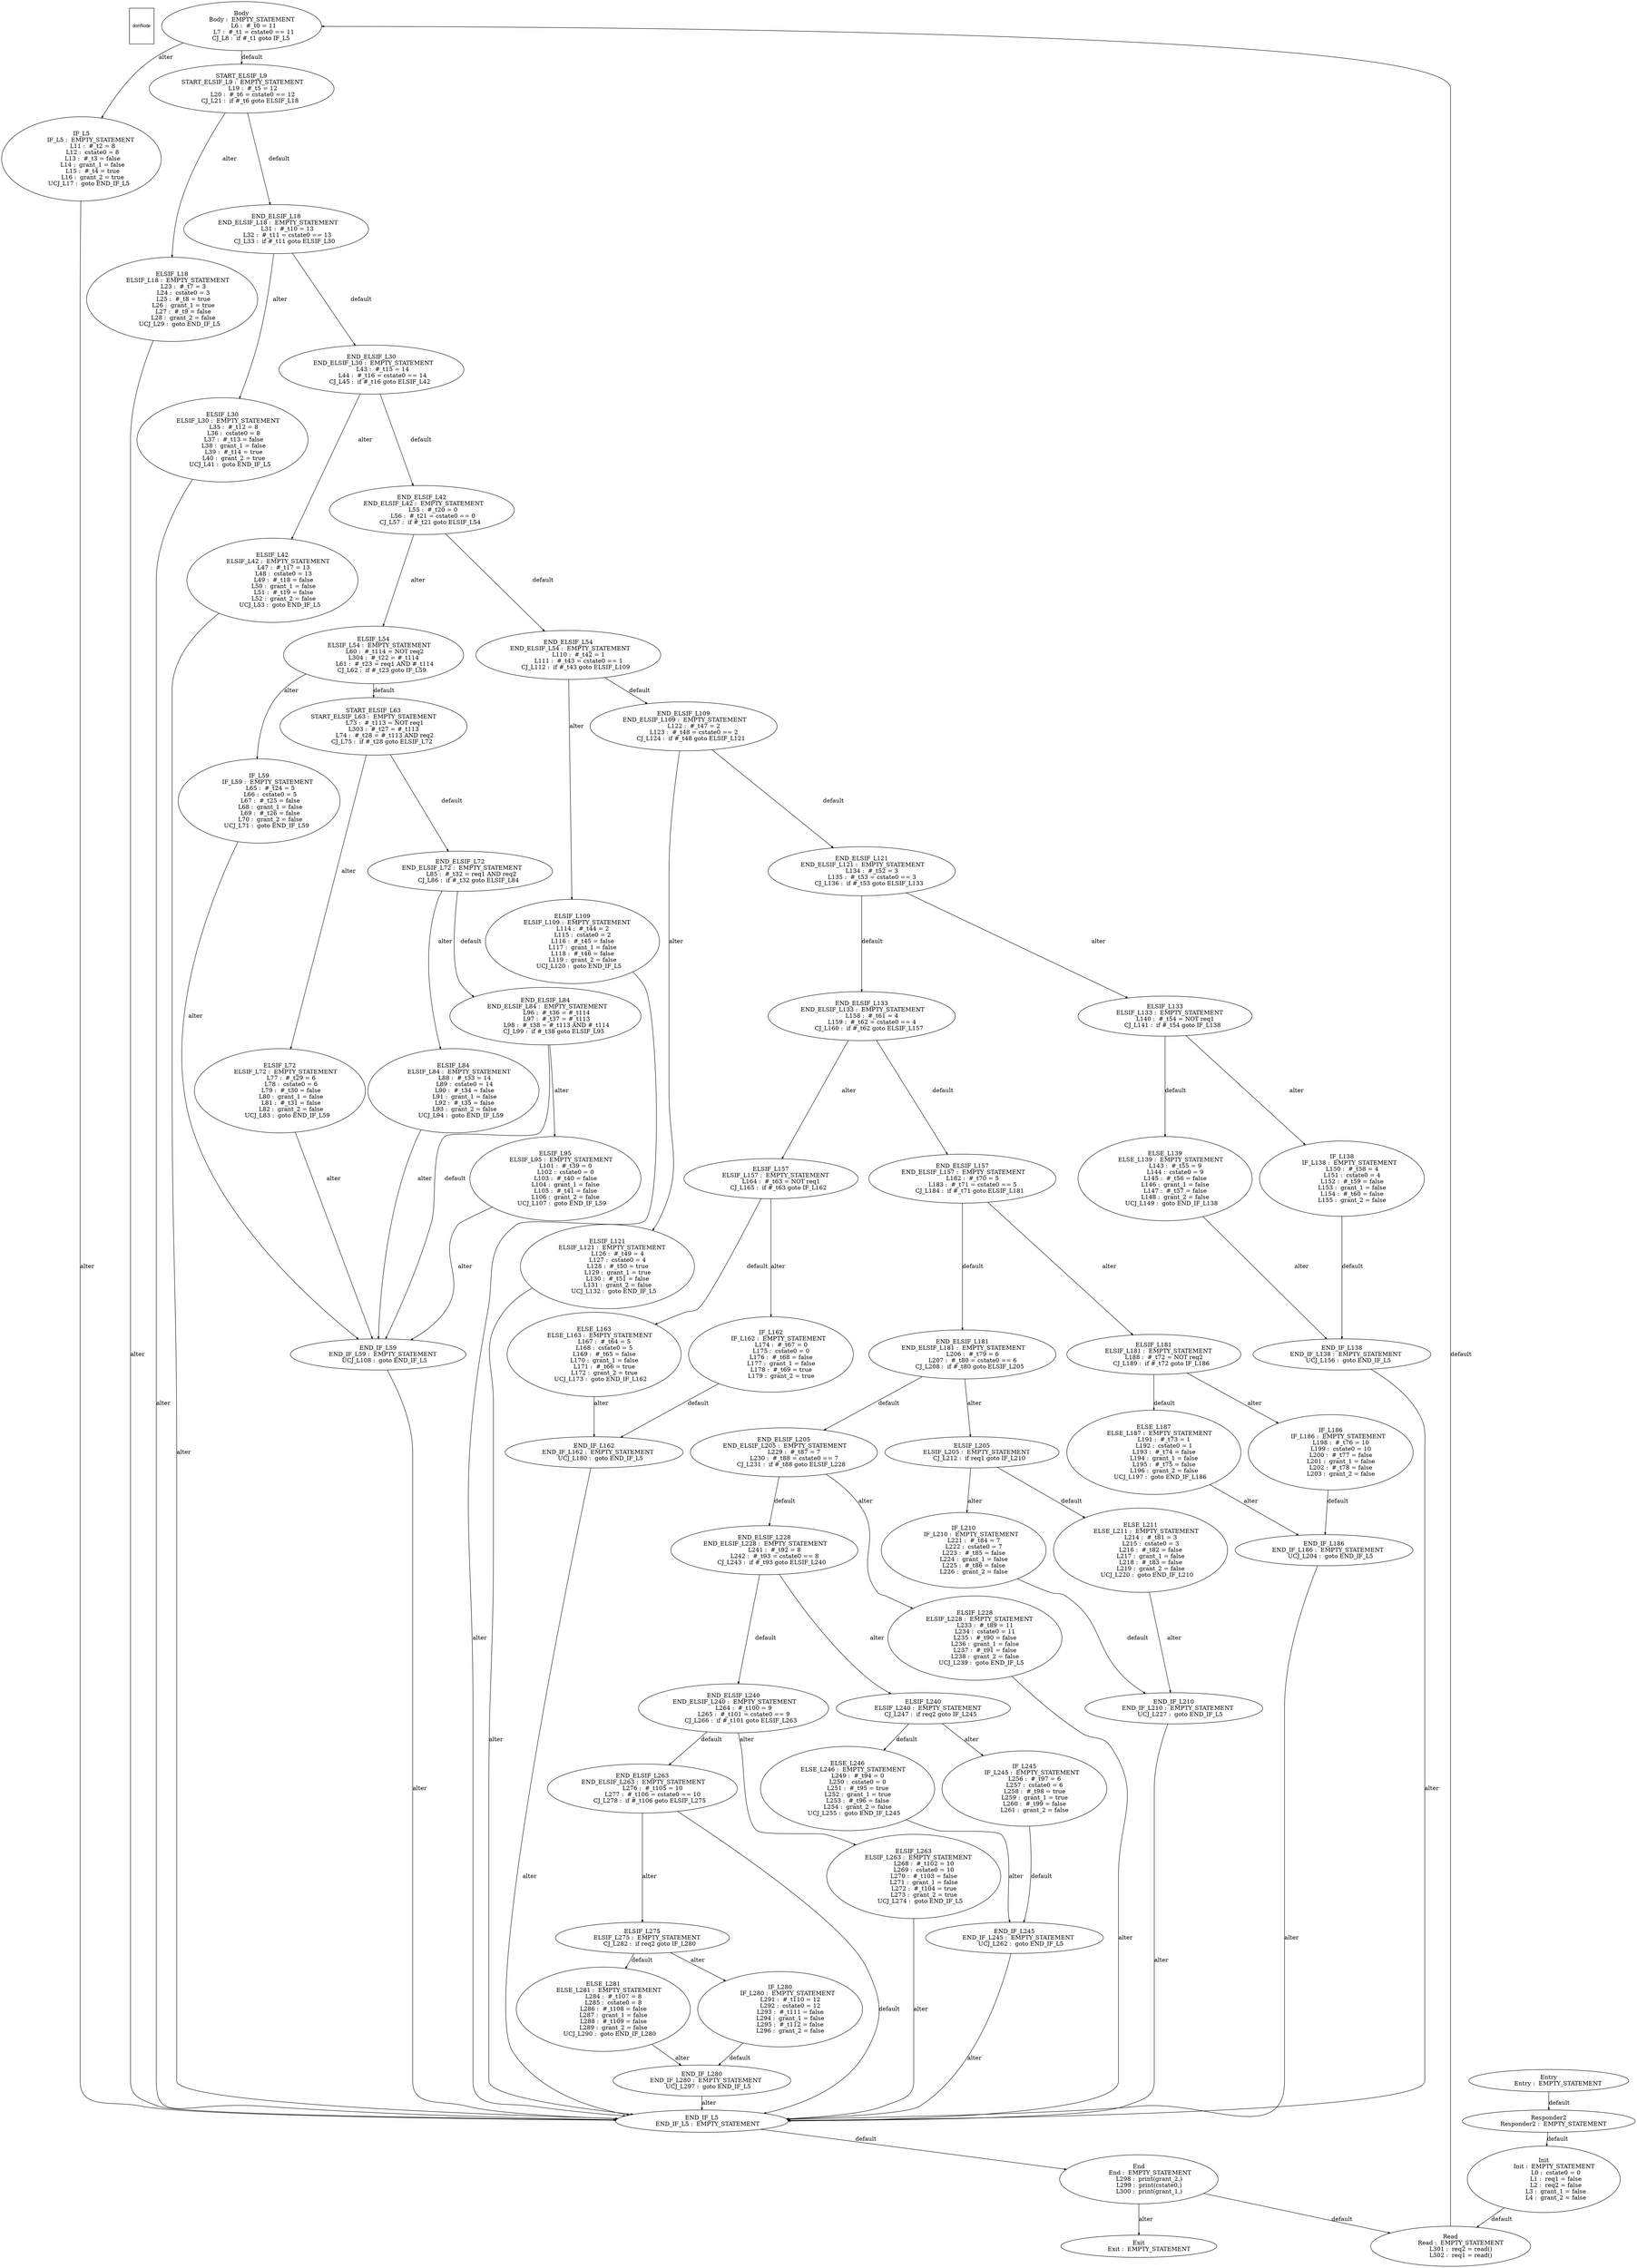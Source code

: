 digraph G {
  ranksep=.25;
  edge [arrowsize=.5]
  domNode [shape=rectangle, fontname="ArialNarrow",
        fontsize=12,  height=1.2];
  "Body
           Body :  EMPTY_STATEMENT
             L6 :  #_t0 = 11
             L7 :  #_t1 = cstate0 == 11
          CJ_L8 :  if #_t1 goto IF_L5
"; "END_ELSIF_L205
 END_ELSIF_L205 :  EMPTY_STATEMENT
           L229 :  #_t87 = 7
           L230 :  #_t88 = cstate0 == 7
        CJ_L231 :  if #_t88 goto ELSIF_L228
"; "ELSIF_L30
      ELSIF_L30 :  EMPTY_STATEMENT
            L35 :  #_t12 = 8
            L36 :  cstate0 = 8
            L37 :  #_t13 = false
            L38 :  grant_1 = false
            L39 :  #_t14 = true
            L40 :  grant_2 = true
        UCJ_L41 :  goto END_IF_L5
"; "ELSIF_L109
     ELSIF_L109 :  EMPTY_STATEMENT
           L114 :  #_t44 = 2
           L115 :  cstate0 = 2
           L116 :  #_t45 = false
           L117 :  grant_1 = false
           L118 :  #_t46 = false
           L119 :  grant_2 = false
       UCJ_L120 :  goto END_IF_L5
"; "Responder2
     Responder2 :  EMPTY_STATEMENT
"; "END_ELSIF_L263
 END_ELSIF_L263 :  EMPTY_STATEMENT
           L276 :  #_t105 = 10
           L277 :  #_t106 = cstate0 == 10
        CJ_L278 :  if #_t106 goto ELSIF_L275
"; "ELSE_L163
      ELSE_L163 :  EMPTY_STATEMENT
           L167 :  #_t64 = 5
           L168 :  cstate0 = 5
           L169 :  #_t65 = false
           L170 :  grant_1 = false
           L171 :  #_t66 = true
           L172 :  grant_2 = true
       UCJ_L173 :  goto END_IF_L162
"; "ELSIF_L54
      ELSIF_L54 :  EMPTY_STATEMENT
            L60 :  #_t114 = NOT req2
           L304 :  #_t22 = #_t114
            L61 :  #_t23 = req1 AND #_t114
         CJ_L62 :  if #_t23 goto IF_L59
"; "ELSE_L187
      ELSE_L187 :  EMPTY_STATEMENT
           L191 :  #_t73 = 1
           L192 :  cstate0 = 1
           L193 :  #_t74 = false
           L194 :  grant_1 = false
           L195 :  #_t75 = false
           L196 :  grant_2 = false
       UCJ_L197 :  goto END_IF_L186
"; "ELSIF_L205
     ELSIF_L205 :  EMPTY_STATEMENT
        CJ_L212 :  if req1 goto IF_L210
"; "END_IF_L210
    END_IF_L210 :  EMPTY_STATEMENT
       UCJ_L227 :  goto END_IF_L5
"; "END_ELSIF_L54
  END_ELSIF_L54 :  EMPTY_STATEMENT
           L110 :  #_t42 = 1
           L111 :  #_t43 = cstate0 == 1
        CJ_L112 :  if #_t43 goto ELSIF_L109
"; "ELSIF_L42
      ELSIF_L42 :  EMPTY_STATEMENT
            L47 :  #_t17 = 13
            L48 :  cstate0 = 13
            L49 :  #_t18 = false
            L50 :  grant_1 = false
            L51 :  #_t19 = false
            L52 :  grant_2 = false
        UCJ_L53 :  goto END_IF_L5
"; "ELSE_L281
      ELSE_L281 :  EMPTY_STATEMENT
           L284 :  #_t107 = 8
           L285 :  cstate0 = 8
           L286 :  #_t108 = false
           L287 :  grant_1 = false
           L288 :  #_t109 = false
           L289 :  grant_2 = false
       UCJ_L290 :  goto END_IF_L280
"; "END_ELSIF_L228
 END_ELSIF_L228 :  EMPTY_STATEMENT
           L241 :  #_t92 = 8
           L242 :  #_t93 = cstate0 == 8
        CJ_L243 :  if #_t93 goto ELSIF_L240
"; "END_IF_L280
    END_IF_L280 :  EMPTY_STATEMENT
       UCJ_L297 :  goto END_IF_L5
"; "ELSIF_L18
      ELSIF_L18 :  EMPTY_STATEMENT
            L23 :  #_t7 = 3
            L24 :  cstate0 = 3
            L25 :  #_t8 = true
            L26 :  grant_1 = true
            L27 :  #_t9 = false
            L28 :  grant_2 = false
        UCJ_L29 :  goto END_IF_L5
"; "ELSIF_L72
      ELSIF_L72 :  EMPTY_STATEMENT
            L77 :  #_t29 = 6
            L78 :  cstate0 = 6
            L79 :  #_t30 = false
            L80 :  grant_1 = false
            L81 :  #_t31 = false
            L82 :  grant_2 = false
        UCJ_L83 :  goto END_IF_L59
"; "END_ELSIF_L240
 END_ELSIF_L240 :  EMPTY_STATEMENT
           L264 :  #_t100 = 9
           L265 :  #_t101 = cstate0 == 9
        CJ_L266 :  if #_t101 goto ELSIF_L263
"; "END_IF_L59
     END_IF_L59 :  EMPTY_STATEMENT
       UCJ_L108 :  goto END_IF_L5
"; "IF_L5
          IF_L5 :  EMPTY_STATEMENT
            L11 :  #_t2 = 8
            L12 :  cstate0 = 8
            L13 :  #_t3 = false
            L14 :  grant_1 = false
            L15 :  #_t4 = true
            L16 :  grant_2 = true
        UCJ_L17 :  goto END_IF_L5
"; "END_IF_L186
    END_IF_L186 :  EMPTY_STATEMENT
       UCJ_L204 :  goto END_IF_L5
"; "END_ELSIF_L133
 END_ELSIF_L133 :  EMPTY_STATEMENT
           L158 :  #_t61 = 4
           L159 :  #_t62 = cstate0 == 4
        CJ_L160 :  if #_t62 goto ELSIF_L157
"; "IF_L59
         IF_L59 :  EMPTY_STATEMENT
            L65 :  #_t24 = 5
            L66 :  cstate0 = 5
            L67 :  #_t25 = false
            L68 :  grant_1 = false
            L69 :  #_t26 = false
            L70 :  grant_2 = false
        UCJ_L71 :  goto END_IF_L59
"; "ELSIF_L133
     ELSIF_L133 :  EMPTY_STATEMENT
           L140 :  #_t54 = NOT req1
        CJ_L141 :  if #_t54 goto IF_L138
"; "ELSIF_L121
     ELSIF_L121 :  EMPTY_STATEMENT
           L126 :  #_t49 = 4
           L127 :  cstate0 = 4
           L128 :  #_t50 = true
           L129 :  grant_1 = true
           L130 :  #_t51 = false
           L131 :  grant_2 = false
       UCJ_L132 :  goto END_IF_L5
"; "END_ELSIF_L109
 END_ELSIF_L109 :  EMPTY_STATEMENT
           L122 :  #_t47 = 2
           L123 :  #_t48 = cstate0 == 2
        CJ_L124 :  if #_t48 goto ELSIF_L121
"; "ELSIF_L95
      ELSIF_L95 :  EMPTY_STATEMENT
           L101 :  #_t39 = 0
           L102 :  cstate0 = 0
           L103 :  #_t40 = false
           L104 :  grant_1 = false
           L105 :  #_t41 = false
           L106 :  grant_2 = false
       UCJ_L107 :  goto END_IF_L59
"; "Entry
          Entry :  EMPTY_STATEMENT
"; "ELSE_L246
      ELSE_L246 :  EMPTY_STATEMENT
           L249 :  #_t94 = 0
           L250 :  cstate0 = 0
           L251 :  #_t95 = true
           L252 :  grant_1 = true
           L253 :  #_t96 = false
           L254 :  grant_2 = false
       UCJ_L255 :  goto END_IF_L245
"; "END_ELSIF_L42
  END_ELSIF_L42 :  EMPTY_STATEMENT
            L55 :  #_t20 = 0
            L56 :  #_t21 = cstate0 == 0
         CJ_L57 :  if #_t21 goto ELSIF_L54
"; "IF_L280
        IF_L280 :  EMPTY_STATEMENT
           L291 :  #_t110 = 12
           L292 :  cstate0 = 12
           L293 :  #_t111 = false
           L294 :  grant_1 = false
           L295 :  #_t112 = false
           L296 :  grant_2 = false
"; "ELSIF_L228
     ELSIF_L228 :  EMPTY_STATEMENT
           L233 :  #_t89 = 11
           L234 :  cstate0 = 11
           L235 :  #_t90 = false
           L236 :  grant_1 = false
           L237 :  #_t91 = false
           L238 :  grant_2 = false
       UCJ_L239 :  goto END_IF_L5
"; "ELSIF_L275
     ELSIF_L275 :  EMPTY_STATEMENT
        CJ_L282 :  if req2 goto IF_L280
"; "START_ELSIF_L63
START_ELSIF_L63 :  EMPTY_STATEMENT
            L73 :  #_t113 = NOT req1
           L303 :  #_t27 = #_t113
            L74 :  #_t28 = #_t113 AND req2
         CJ_L75 :  if #_t28 goto ELSIF_L72
"; "END_IF_L5
      END_IF_L5 :  EMPTY_STATEMENT
"; "END_ELSIF_L18
  END_ELSIF_L18 :  EMPTY_STATEMENT
            L31 :  #_t10 = 13
            L32 :  #_t11 = cstate0 == 13
         CJ_L33 :  if #_t11 goto ELSIF_L30
"; "Exit
           Exit :  EMPTY_STATEMENT
"; "Init
           Init :  EMPTY_STATEMENT
             L0 :  cstate0 = 0
             L1 :  req1 = false
             L2 :  req2 = false
             L3 :  grant_1 = false
             L4 :  grant_2 = false
"; "END_ELSIF_L121
 END_ELSIF_L121 :  EMPTY_STATEMENT
           L134 :  #_t52 = 3
           L135 :  #_t53 = cstate0 == 3
        CJ_L136 :  if #_t53 goto ELSIF_L133
"; "END_ELSIF_L181
 END_ELSIF_L181 :  EMPTY_STATEMENT
           L206 :  #_t79 = 6
           L207 :  #_t80 = cstate0 == 6
        CJ_L208 :  if #_t80 goto ELSIF_L205
"; "IF_L210
        IF_L210 :  EMPTY_STATEMENT
           L221 :  #_t84 = 7
           L222 :  cstate0 = 7
           L223 :  #_t85 = false
           L224 :  grant_1 = false
           L225 :  #_t86 = false
           L226 :  grant_2 = false
"; "ELSIF_L181
     ELSIF_L181 :  EMPTY_STATEMENT
           L188 :  #_t72 = NOT req2
        CJ_L189 :  if #_t72 goto IF_L186
"; "IF_L245
        IF_L245 :  EMPTY_STATEMENT
           L256 :  #_t97 = 6
           L257 :  cstate0 = 6
           L258 :  #_t98 = true
           L259 :  grant_1 = true
           L260 :  #_t99 = false
           L261 :  grant_2 = false
"; "START_ELSIF_L9
 START_ELSIF_L9 :  EMPTY_STATEMENT
            L19 :  #_t5 = 12
            L20 :  #_t6 = cstate0 == 12
         CJ_L21 :  if #_t6 goto ELSIF_L18
"; "ELSIF_L157
     ELSIF_L157 :  EMPTY_STATEMENT
           L164 :  #_t63 = NOT req1
        CJ_L165 :  if #_t63 goto IF_L162
"; "ELSIF_L84
      ELSIF_L84 :  EMPTY_STATEMENT
            L88 :  #_t33 = 14
            L89 :  cstate0 = 14
            L90 :  #_t34 = false
            L91 :  grant_1 = false
            L92 :  #_t35 = false
            L93 :  grant_2 = false
        UCJ_L94 :  goto END_IF_L59
"; "ELSE_L139
      ELSE_L139 :  EMPTY_STATEMENT
           L143 :  #_t55 = 9
           L144 :  cstate0 = 9
           L145 :  #_t56 = false
           L146 :  grant_1 = false
           L147 :  #_t57 = false
           L148 :  grant_2 = false
       UCJ_L149 :  goto END_IF_L138
"; "Read
           Read :  EMPTY_STATEMENT
           L301 :  req2 = read()
           L302 :  req1 = read()
"; "END_IF_L162
    END_IF_L162 :  EMPTY_STATEMENT
       UCJ_L180 :  goto END_IF_L5
"; "END_ELSIF_L157
 END_ELSIF_L157 :  EMPTY_STATEMENT
           L182 :  #_t70 = 5
           L183 :  #_t71 = cstate0 == 5
        CJ_L184 :  if #_t71 goto ELSIF_L181
"; "END_IF_L138
    END_IF_L138 :  EMPTY_STATEMENT
       UCJ_L156 :  goto END_IF_L5
"; "ELSE_L211
      ELSE_L211 :  EMPTY_STATEMENT
           L214 :  #_t81 = 3
           L215 :  cstate0 = 3
           L216 :  #_t82 = false
           L217 :  grant_1 = false
           L218 :  #_t83 = false
           L219 :  grant_2 = false
       UCJ_L220 :  goto END_IF_L210
"; "END_ELSIF_L72
  END_ELSIF_L72 :  EMPTY_STATEMENT
            L85 :  #_t32 = req1 AND req2
         CJ_L86 :  if #_t32 goto ELSIF_L84
"; "END_ELSIF_L84
  END_ELSIF_L84 :  EMPTY_STATEMENT
            L96 :  #_t36 = #_t114
            L97 :  #_t37 = #_t113
            L98 :  #_t38 = #_t113 AND #_t114
         CJ_L99 :  if #_t38 goto ELSIF_L95
"; "END_IF_L245
    END_IF_L245 :  EMPTY_STATEMENT
       UCJ_L262 :  goto END_IF_L5
"; "END_ELSIF_L30
  END_ELSIF_L30 :  EMPTY_STATEMENT
            L43 :  #_t15 = 14
            L44 :  #_t16 = cstate0 == 14
         CJ_L45 :  if #_t16 goto ELSIF_L42
"; "ELSIF_L240
     ELSIF_L240 :  EMPTY_STATEMENT
        CJ_L247 :  if req2 goto IF_L245
"; "IF_L138
        IF_L138 :  EMPTY_STATEMENT
           L150 :  #_t58 = 4
           L151 :  cstate0 = 4
           L152 :  #_t59 = false
           L153 :  grant_1 = false
           L154 :  #_t60 = false
           L155 :  grant_2 = false
"; "IF_L186
        IF_L186 :  EMPTY_STATEMENT
           L198 :  #_t76 = 10
           L199 :  cstate0 = 10
           L200 :  #_t77 = false
           L201 :  grant_1 = false
           L202 :  #_t78 = false
           L203 :  grant_2 = false
"; "ELSIF_L263
     ELSIF_L263 :  EMPTY_STATEMENT
           L268 :  #_t102 = 10
           L269 :  cstate0 = 10
           L270 :  #_t103 = false
           L271 :  grant_1 = false
           L272 :  #_t104 = true
           L273 :  grant_2 = true
       UCJ_L274 :  goto END_IF_L5
"; "IF_L162
        IF_L162 :  EMPTY_STATEMENT
           L174 :  #_t67 = 0
           L175 :  cstate0 = 0
           L176 :  #_t68 = false
           L177 :  grant_1 = false
           L178 :  #_t69 = true
           L179 :  grant_2 = true
"; "End
            End :  EMPTY_STATEMENT
           L298 :  print(grant_2,)
           L299 :  print(cstate0,)
           L300 :  print(grant_1,)
"; 
  "Responder2
     Responder2 :  EMPTY_STATEMENT
" -> "Init
           Init :  EMPTY_STATEMENT
             L0 :  cstate0 = 0
             L1 :  req1 = false
             L2 :  req2 = false
             L3 :  grant_1 = false
             L4 :  grant_2 = false
"  [label="default"];
  "Init
           Init :  EMPTY_STATEMENT
             L0 :  cstate0 = 0
             L1 :  req1 = false
             L2 :  req2 = false
             L3 :  grant_1 = false
             L4 :  grant_2 = false
" -> "Read
           Read :  EMPTY_STATEMENT
           L301 :  req2 = read()
           L302 :  req1 = read()
"  [label="default"];
  "Body
           Body :  EMPTY_STATEMENT
             L6 :  #_t0 = 11
             L7 :  #_t1 = cstate0 == 11
          CJ_L8 :  if #_t1 goto IF_L5
" -> "START_ELSIF_L9
 START_ELSIF_L9 :  EMPTY_STATEMENT
            L19 :  #_t5 = 12
            L20 :  #_t6 = cstate0 == 12
         CJ_L21 :  if #_t6 goto ELSIF_L18
"  [label="default"];
  "Body
           Body :  EMPTY_STATEMENT
             L6 :  #_t0 = 11
             L7 :  #_t1 = cstate0 == 11
          CJ_L8 :  if #_t1 goto IF_L5
" -> "IF_L5
          IF_L5 :  EMPTY_STATEMENT
            L11 :  #_t2 = 8
            L12 :  cstate0 = 8
            L13 :  #_t3 = false
            L14 :  grant_1 = false
            L15 :  #_t4 = true
            L16 :  grant_2 = true
        UCJ_L17 :  goto END_IF_L5
"  [label="alter"];
  "IF_L5
          IF_L5 :  EMPTY_STATEMENT
            L11 :  #_t2 = 8
            L12 :  cstate0 = 8
            L13 :  #_t3 = false
            L14 :  grant_1 = false
            L15 :  #_t4 = true
            L16 :  grant_2 = true
        UCJ_L17 :  goto END_IF_L5
" -> "END_IF_L5
      END_IF_L5 :  EMPTY_STATEMENT
"  [label="alter"];
  "START_ELSIF_L9
 START_ELSIF_L9 :  EMPTY_STATEMENT
            L19 :  #_t5 = 12
            L20 :  #_t6 = cstate0 == 12
         CJ_L21 :  if #_t6 goto ELSIF_L18
" -> "END_ELSIF_L18
  END_ELSIF_L18 :  EMPTY_STATEMENT
            L31 :  #_t10 = 13
            L32 :  #_t11 = cstate0 == 13
         CJ_L33 :  if #_t11 goto ELSIF_L30
"  [label="default"];
  "START_ELSIF_L9
 START_ELSIF_L9 :  EMPTY_STATEMENT
            L19 :  #_t5 = 12
            L20 :  #_t6 = cstate0 == 12
         CJ_L21 :  if #_t6 goto ELSIF_L18
" -> "ELSIF_L18
      ELSIF_L18 :  EMPTY_STATEMENT
            L23 :  #_t7 = 3
            L24 :  cstate0 = 3
            L25 :  #_t8 = true
            L26 :  grant_1 = true
            L27 :  #_t9 = false
            L28 :  grant_2 = false
        UCJ_L29 :  goto END_IF_L5
"  [label="alter"];
  "ELSIF_L18
      ELSIF_L18 :  EMPTY_STATEMENT
            L23 :  #_t7 = 3
            L24 :  cstate0 = 3
            L25 :  #_t8 = true
            L26 :  grant_1 = true
            L27 :  #_t9 = false
            L28 :  grant_2 = false
        UCJ_L29 :  goto END_IF_L5
" -> "END_IF_L5
      END_IF_L5 :  EMPTY_STATEMENT
"  [label="alter"];
  "END_ELSIF_L18
  END_ELSIF_L18 :  EMPTY_STATEMENT
            L31 :  #_t10 = 13
            L32 :  #_t11 = cstate0 == 13
         CJ_L33 :  if #_t11 goto ELSIF_L30
" -> "END_ELSIF_L30
  END_ELSIF_L30 :  EMPTY_STATEMENT
            L43 :  #_t15 = 14
            L44 :  #_t16 = cstate0 == 14
         CJ_L45 :  if #_t16 goto ELSIF_L42
"  [label="default"];
  "END_ELSIF_L18
  END_ELSIF_L18 :  EMPTY_STATEMENT
            L31 :  #_t10 = 13
            L32 :  #_t11 = cstate0 == 13
         CJ_L33 :  if #_t11 goto ELSIF_L30
" -> "ELSIF_L30
      ELSIF_L30 :  EMPTY_STATEMENT
            L35 :  #_t12 = 8
            L36 :  cstate0 = 8
            L37 :  #_t13 = false
            L38 :  grant_1 = false
            L39 :  #_t14 = true
            L40 :  grant_2 = true
        UCJ_L41 :  goto END_IF_L5
"  [label="alter"];
  "ELSIF_L30
      ELSIF_L30 :  EMPTY_STATEMENT
            L35 :  #_t12 = 8
            L36 :  cstate0 = 8
            L37 :  #_t13 = false
            L38 :  grant_1 = false
            L39 :  #_t14 = true
            L40 :  grant_2 = true
        UCJ_L41 :  goto END_IF_L5
" -> "END_IF_L5
      END_IF_L5 :  EMPTY_STATEMENT
"  [label="alter"];
  "END_ELSIF_L30
  END_ELSIF_L30 :  EMPTY_STATEMENT
            L43 :  #_t15 = 14
            L44 :  #_t16 = cstate0 == 14
         CJ_L45 :  if #_t16 goto ELSIF_L42
" -> "END_ELSIF_L42
  END_ELSIF_L42 :  EMPTY_STATEMENT
            L55 :  #_t20 = 0
            L56 :  #_t21 = cstate0 == 0
         CJ_L57 :  if #_t21 goto ELSIF_L54
"  [label="default"];
  "END_ELSIF_L30
  END_ELSIF_L30 :  EMPTY_STATEMENT
            L43 :  #_t15 = 14
            L44 :  #_t16 = cstate0 == 14
         CJ_L45 :  if #_t16 goto ELSIF_L42
" -> "ELSIF_L42
      ELSIF_L42 :  EMPTY_STATEMENT
            L47 :  #_t17 = 13
            L48 :  cstate0 = 13
            L49 :  #_t18 = false
            L50 :  grant_1 = false
            L51 :  #_t19 = false
            L52 :  grant_2 = false
        UCJ_L53 :  goto END_IF_L5
"  [label="alter"];
  "ELSIF_L42
      ELSIF_L42 :  EMPTY_STATEMENT
            L47 :  #_t17 = 13
            L48 :  cstate0 = 13
            L49 :  #_t18 = false
            L50 :  grant_1 = false
            L51 :  #_t19 = false
            L52 :  grant_2 = false
        UCJ_L53 :  goto END_IF_L5
" -> "END_IF_L5
      END_IF_L5 :  EMPTY_STATEMENT
"  [label="alter"];
  "END_ELSIF_L42
  END_ELSIF_L42 :  EMPTY_STATEMENT
            L55 :  #_t20 = 0
            L56 :  #_t21 = cstate0 == 0
         CJ_L57 :  if #_t21 goto ELSIF_L54
" -> "END_ELSIF_L54
  END_ELSIF_L54 :  EMPTY_STATEMENT
           L110 :  #_t42 = 1
           L111 :  #_t43 = cstate0 == 1
        CJ_L112 :  if #_t43 goto ELSIF_L109
"  [label="default"];
  "END_ELSIF_L42
  END_ELSIF_L42 :  EMPTY_STATEMENT
            L55 :  #_t20 = 0
            L56 :  #_t21 = cstate0 == 0
         CJ_L57 :  if #_t21 goto ELSIF_L54
" -> "ELSIF_L54
      ELSIF_L54 :  EMPTY_STATEMENT
            L60 :  #_t114 = NOT req2
           L304 :  #_t22 = #_t114
            L61 :  #_t23 = req1 AND #_t114
         CJ_L62 :  if #_t23 goto IF_L59
"  [label="alter"];
  "ELSIF_L54
      ELSIF_L54 :  EMPTY_STATEMENT
            L60 :  #_t114 = NOT req2
           L304 :  #_t22 = #_t114
            L61 :  #_t23 = req1 AND #_t114
         CJ_L62 :  if #_t23 goto IF_L59
" -> "START_ELSIF_L63
START_ELSIF_L63 :  EMPTY_STATEMENT
            L73 :  #_t113 = NOT req1
           L303 :  #_t27 = #_t113
            L74 :  #_t28 = #_t113 AND req2
         CJ_L75 :  if #_t28 goto ELSIF_L72
"  [label="default"];
  "ELSIF_L54
      ELSIF_L54 :  EMPTY_STATEMENT
            L60 :  #_t114 = NOT req2
           L304 :  #_t22 = #_t114
            L61 :  #_t23 = req1 AND #_t114
         CJ_L62 :  if #_t23 goto IF_L59
" -> "IF_L59
         IF_L59 :  EMPTY_STATEMENT
            L65 :  #_t24 = 5
            L66 :  cstate0 = 5
            L67 :  #_t25 = false
            L68 :  grant_1 = false
            L69 :  #_t26 = false
            L70 :  grant_2 = false
        UCJ_L71 :  goto END_IF_L59
"  [label="alter"];
  "IF_L59
         IF_L59 :  EMPTY_STATEMENT
            L65 :  #_t24 = 5
            L66 :  cstate0 = 5
            L67 :  #_t25 = false
            L68 :  grant_1 = false
            L69 :  #_t26 = false
            L70 :  grant_2 = false
        UCJ_L71 :  goto END_IF_L59
" -> "END_IF_L59
     END_IF_L59 :  EMPTY_STATEMENT
       UCJ_L108 :  goto END_IF_L5
"  [label="alter"];
  "START_ELSIF_L63
START_ELSIF_L63 :  EMPTY_STATEMENT
            L73 :  #_t113 = NOT req1
           L303 :  #_t27 = #_t113
            L74 :  #_t28 = #_t113 AND req2
         CJ_L75 :  if #_t28 goto ELSIF_L72
" -> "END_ELSIF_L72
  END_ELSIF_L72 :  EMPTY_STATEMENT
            L85 :  #_t32 = req1 AND req2
         CJ_L86 :  if #_t32 goto ELSIF_L84
"  [label="default"];
  "START_ELSIF_L63
START_ELSIF_L63 :  EMPTY_STATEMENT
            L73 :  #_t113 = NOT req1
           L303 :  #_t27 = #_t113
            L74 :  #_t28 = #_t113 AND req2
         CJ_L75 :  if #_t28 goto ELSIF_L72
" -> "ELSIF_L72
      ELSIF_L72 :  EMPTY_STATEMENT
            L77 :  #_t29 = 6
            L78 :  cstate0 = 6
            L79 :  #_t30 = false
            L80 :  grant_1 = false
            L81 :  #_t31 = false
            L82 :  grant_2 = false
        UCJ_L83 :  goto END_IF_L59
"  [label="alter"];
  "ELSIF_L72
      ELSIF_L72 :  EMPTY_STATEMENT
            L77 :  #_t29 = 6
            L78 :  cstate0 = 6
            L79 :  #_t30 = false
            L80 :  grant_1 = false
            L81 :  #_t31 = false
            L82 :  grant_2 = false
        UCJ_L83 :  goto END_IF_L59
" -> "END_IF_L59
     END_IF_L59 :  EMPTY_STATEMENT
       UCJ_L108 :  goto END_IF_L5
"  [label="alter"];
  "END_ELSIF_L72
  END_ELSIF_L72 :  EMPTY_STATEMENT
            L85 :  #_t32 = req1 AND req2
         CJ_L86 :  if #_t32 goto ELSIF_L84
" -> "END_ELSIF_L84
  END_ELSIF_L84 :  EMPTY_STATEMENT
            L96 :  #_t36 = #_t114
            L97 :  #_t37 = #_t113
            L98 :  #_t38 = #_t113 AND #_t114
         CJ_L99 :  if #_t38 goto ELSIF_L95
"  [label="default"];
  "END_ELSIF_L72
  END_ELSIF_L72 :  EMPTY_STATEMENT
            L85 :  #_t32 = req1 AND req2
         CJ_L86 :  if #_t32 goto ELSIF_L84
" -> "ELSIF_L84
      ELSIF_L84 :  EMPTY_STATEMENT
            L88 :  #_t33 = 14
            L89 :  cstate0 = 14
            L90 :  #_t34 = false
            L91 :  grant_1 = false
            L92 :  #_t35 = false
            L93 :  grant_2 = false
        UCJ_L94 :  goto END_IF_L59
"  [label="alter"];
  "ELSIF_L84
      ELSIF_L84 :  EMPTY_STATEMENT
            L88 :  #_t33 = 14
            L89 :  cstate0 = 14
            L90 :  #_t34 = false
            L91 :  grant_1 = false
            L92 :  #_t35 = false
            L93 :  grant_2 = false
        UCJ_L94 :  goto END_IF_L59
" -> "END_IF_L59
     END_IF_L59 :  EMPTY_STATEMENT
       UCJ_L108 :  goto END_IF_L5
"  [label="alter"];
  "END_ELSIF_L84
  END_ELSIF_L84 :  EMPTY_STATEMENT
            L96 :  #_t36 = #_t114
            L97 :  #_t37 = #_t113
            L98 :  #_t38 = #_t113 AND #_t114
         CJ_L99 :  if #_t38 goto ELSIF_L95
" -> "END_IF_L59
     END_IF_L59 :  EMPTY_STATEMENT
       UCJ_L108 :  goto END_IF_L5
"  [label="default"];
  "END_ELSIF_L84
  END_ELSIF_L84 :  EMPTY_STATEMENT
            L96 :  #_t36 = #_t114
            L97 :  #_t37 = #_t113
            L98 :  #_t38 = #_t113 AND #_t114
         CJ_L99 :  if #_t38 goto ELSIF_L95
" -> "ELSIF_L95
      ELSIF_L95 :  EMPTY_STATEMENT
           L101 :  #_t39 = 0
           L102 :  cstate0 = 0
           L103 :  #_t40 = false
           L104 :  grant_1 = false
           L105 :  #_t41 = false
           L106 :  grant_2 = false
       UCJ_L107 :  goto END_IF_L59
"  [label="alter"];
  "ELSIF_L95
      ELSIF_L95 :  EMPTY_STATEMENT
           L101 :  #_t39 = 0
           L102 :  cstate0 = 0
           L103 :  #_t40 = false
           L104 :  grant_1 = false
           L105 :  #_t41 = false
           L106 :  grant_2 = false
       UCJ_L107 :  goto END_IF_L59
" -> "END_IF_L59
     END_IF_L59 :  EMPTY_STATEMENT
       UCJ_L108 :  goto END_IF_L5
"  [label="alter"];
  "END_IF_L59
     END_IF_L59 :  EMPTY_STATEMENT
       UCJ_L108 :  goto END_IF_L5
" -> "END_IF_L5
      END_IF_L5 :  EMPTY_STATEMENT
"  [label="alter"];
  "END_ELSIF_L54
  END_ELSIF_L54 :  EMPTY_STATEMENT
           L110 :  #_t42 = 1
           L111 :  #_t43 = cstate0 == 1
        CJ_L112 :  if #_t43 goto ELSIF_L109
" -> "END_ELSIF_L109
 END_ELSIF_L109 :  EMPTY_STATEMENT
           L122 :  #_t47 = 2
           L123 :  #_t48 = cstate0 == 2
        CJ_L124 :  if #_t48 goto ELSIF_L121
"  [label="default"];
  "END_ELSIF_L54
  END_ELSIF_L54 :  EMPTY_STATEMENT
           L110 :  #_t42 = 1
           L111 :  #_t43 = cstate0 == 1
        CJ_L112 :  if #_t43 goto ELSIF_L109
" -> "ELSIF_L109
     ELSIF_L109 :  EMPTY_STATEMENT
           L114 :  #_t44 = 2
           L115 :  cstate0 = 2
           L116 :  #_t45 = false
           L117 :  grant_1 = false
           L118 :  #_t46 = false
           L119 :  grant_2 = false
       UCJ_L120 :  goto END_IF_L5
"  [label="alter"];
  "ELSIF_L109
     ELSIF_L109 :  EMPTY_STATEMENT
           L114 :  #_t44 = 2
           L115 :  cstate0 = 2
           L116 :  #_t45 = false
           L117 :  grant_1 = false
           L118 :  #_t46 = false
           L119 :  grant_2 = false
       UCJ_L120 :  goto END_IF_L5
" -> "END_IF_L5
      END_IF_L5 :  EMPTY_STATEMENT
"  [label="alter"];
  "END_ELSIF_L109
 END_ELSIF_L109 :  EMPTY_STATEMENT
           L122 :  #_t47 = 2
           L123 :  #_t48 = cstate0 == 2
        CJ_L124 :  if #_t48 goto ELSIF_L121
" -> "END_ELSIF_L121
 END_ELSIF_L121 :  EMPTY_STATEMENT
           L134 :  #_t52 = 3
           L135 :  #_t53 = cstate0 == 3
        CJ_L136 :  if #_t53 goto ELSIF_L133
"  [label="default"];
  "END_ELSIF_L109
 END_ELSIF_L109 :  EMPTY_STATEMENT
           L122 :  #_t47 = 2
           L123 :  #_t48 = cstate0 == 2
        CJ_L124 :  if #_t48 goto ELSIF_L121
" -> "ELSIF_L121
     ELSIF_L121 :  EMPTY_STATEMENT
           L126 :  #_t49 = 4
           L127 :  cstate0 = 4
           L128 :  #_t50 = true
           L129 :  grant_1 = true
           L130 :  #_t51 = false
           L131 :  grant_2 = false
       UCJ_L132 :  goto END_IF_L5
"  [label="alter"];
  "ELSIF_L121
     ELSIF_L121 :  EMPTY_STATEMENT
           L126 :  #_t49 = 4
           L127 :  cstate0 = 4
           L128 :  #_t50 = true
           L129 :  grant_1 = true
           L130 :  #_t51 = false
           L131 :  grant_2 = false
       UCJ_L132 :  goto END_IF_L5
" -> "END_IF_L5
      END_IF_L5 :  EMPTY_STATEMENT
"  [label="alter"];
  "END_ELSIF_L121
 END_ELSIF_L121 :  EMPTY_STATEMENT
           L134 :  #_t52 = 3
           L135 :  #_t53 = cstate0 == 3
        CJ_L136 :  if #_t53 goto ELSIF_L133
" -> "END_ELSIF_L133
 END_ELSIF_L133 :  EMPTY_STATEMENT
           L158 :  #_t61 = 4
           L159 :  #_t62 = cstate0 == 4
        CJ_L160 :  if #_t62 goto ELSIF_L157
"  [label="default"];
  "END_ELSIF_L121
 END_ELSIF_L121 :  EMPTY_STATEMENT
           L134 :  #_t52 = 3
           L135 :  #_t53 = cstate0 == 3
        CJ_L136 :  if #_t53 goto ELSIF_L133
" -> "ELSIF_L133
     ELSIF_L133 :  EMPTY_STATEMENT
           L140 :  #_t54 = NOT req1
        CJ_L141 :  if #_t54 goto IF_L138
"  [label="alter"];
  "ELSIF_L133
     ELSIF_L133 :  EMPTY_STATEMENT
           L140 :  #_t54 = NOT req1
        CJ_L141 :  if #_t54 goto IF_L138
" -> "ELSE_L139
      ELSE_L139 :  EMPTY_STATEMENT
           L143 :  #_t55 = 9
           L144 :  cstate0 = 9
           L145 :  #_t56 = false
           L146 :  grant_1 = false
           L147 :  #_t57 = false
           L148 :  grant_2 = false
       UCJ_L149 :  goto END_IF_L138
"  [label="default"];
  "ELSIF_L133
     ELSIF_L133 :  EMPTY_STATEMENT
           L140 :  #_t54 = NOT req1
        CJ_L141 :  if #_t54 goto IF_L138
" -> "IF_L138
        IF_L138 :  EMPTY_STATEMENT
           L150 :  #_t58 = 4
           L151 :  cstate0 = 4
           L152 :  #_t59 = false
           L153 :  grant_1 = false
           L154 :  #_t60 = false
           L155 :  grant_2 = false
"  [label="alter"];
  "ELSE_L139
      ELSE_L139 :  EMPTY_STATEMENT
           L143 :  #_t55 = 9
           L144 :  cstate0 = 9
           L145 :  #_t56 = false
           L146 :  grant_1 = false
           L147 :  #_t57 = false
           L148 :  grant_2 = false
       UCJ_L149 :  goto END_IF_L138
" -> "END_IF_L138
    END_IF_L138 :  EMPTY_STATEMENT
       UCJ_L156 :  goto END_IF_L5
"  [label="alter"];
  "IF_L138
        IF_L138 :  EMPTY_STATEMENT
           L150 :  #_t58 = 4
           L151 :  cstate0 = 4
           L152 :  #_t59 = false
           L153 :  grant_1 = false
           L154 :  #_t60 = false
           L155 :  grant_2 = false
" -> "END_IF_L138
    END_IF_L138 :  EMPTY_STATEMENT
       UCJ_L156 :  goto END_IF_L5
"  [label="default"];
  "END_IF_L138
    END_IF_L138 :  EMPTY_STATEMENT
       UCJ_L156 :  goto END_IF_L5
" -> "END_IF_L5
      END_IF_L5 :  EMPTY_STATEMENT
"  [label="alter"];
  "END_ELSIF_L133
 END_ELSIF_L133 :  EMPTY_STATEMENT
           L158 :  #_t61 = 4
           L159 :  #_t62 = cstate0 == 4
        CJ_L160 :  if #_t62 goto ELSIF_L157
" -> "END_ELSIF_L157
 END_ELSIF_L157 :  EMPTY_STATEMENT
           L182 :  #_t70 = 5
           L183 :  #_t71 = cstate0 == 5
        CJ_L184 :  if #_t71 goto ELSIF_L181
"  [label="default"];
  "END_ELSIF_L133
 END_ELSIF_L133 :  EMPTY_STATEMENT
           L158 :  #_t61 = 4
           L159 :  #_t62 = cstate0 == 4
        CJ_L160 :  if #_t62 goto ELSIF_L157
" -> "ELSIF_L157
     ELSIF_L157 :  EMPTY_STATEMENT
           L164 :  #_t63 = NOT req1
        CJ_L165 :  if #_t63 goto IF_L162
"  [label="alter"];
  "ELSIF_L157
     ELSIF_L157 :  EMPTY_STATEMENT
           L164 :  #_t63 = NOT req1
        CJ_L165 :  if #_t63 goto IF_L162
" -> "ELSE_L163
      ELSE_L163 :  EMPTY_STATEMENT
           L167 :  #_t64 = 5
           L168 :  cstate0 = 5
           L169 :  #_t65 = false
           L170 :  grant_1 = false
           L171 :  #_t66 = true
           L172 :  grant_2 = true
       UCJ_L173 :  goto END_IF_L162
"  [label="default"];
  "ELSIF_L157
     ELSIF_L157 :  EMPTY_STATEMENT
           L164 :  #_t63 = NOT req1
        CJ_L165 :  if #_t63 goto IF_L162
" -> "IF_L162
        IF_L162 :  EMPTY_STATEMENT
           L174 :  #_t67 = 0
           L175 :  cstate0 = 0
           L176 :  #_t68 = false
           L177 :  grant_1 = false
           L178 :  #_t69 = true
           L179 :  grant_2 = true
"  [label="alter"];
  "ELSE_L163
      ELSE_L163 :  EMPTY_STATEMENT
           L167 :  #_t64 = 5
           L168 :  cstate0 = 5
           L169 :  #_t65 = false
           L170 :  grant_1 = false
           L171 :  #_t66 = true
           L172 :  grant_2 = true
       UCJ_L173 :  goto END_IF_L162
" -> "END_IF_L162
    END_IF_L162 :  EMPTY_STATEMENT
       UCJ_L180 :  goto END_IF_L5
"  [label="alter"];
  "IF_L162
        IF_L162 :  EMPTY_STATEMENT
           L174 :  #_t67 = 0
           L175 :  cstate0 = 0
           L176 :  #_t68 = false
           L177 :  grant_1 = false
           L178 :  #_t69 = true
           L179 :  grant_2 = true
" -> "END_IF_L162
    END_IF_L162 :  EMPTY_STATEMENT
       UCJ_L180 :  goto END_IF_L5
"  [label="default"];
  "END_IF_L162
    END_IF_L162 :  EMPTY_STATEMENT
       UCJ_L180 :  goto END_IF_L5
" -> "END_IF_L5
      END_IF_L5 :  EMPTY_STATEMENT
"  [label="alter"];
  "END_ELSIF_L157
 END_ELSIF_L157 :  EMPTY_STATEMENT
           L182 :  #_t70 = 5
           L183 :  #_t71 = cstate0 == 5
        CJ_L184 :  if #_t71 goto ELSIF_L181
" -> "END_ELSIF_L181
 END_ELSIF_L181 :  EMPTY_STATEMENT
           L206 :  #_t79 = 6
           L207 :  #_t80 = cstate0 == 6
        CJ_L208 :  if #_t80 goto ELSIF_L205
"  [label="default"];
  "END_ELSIF_L157
 END_ELSIF_L157 :  EMPTY_STATEMENT
           L182 :  #_t70 = 5
           L183 :  #_t71 = cstate0 == 5
        CJ_L184 :  if #_t71 goto ELSIF_L181
" -> "ELSIF_L181
     ELSIF_L181 :  EMPTY_STATEMENT
           L188 :  #_t72 = NOT req2
        CJ_L189 :  if #_t72 goto IF_L186
"  [label="alter"];
  "ELSIF_L181
     ELSIF_L181 :  EMPTY_STATEMENT
           L188 :  #_t72 = NOT req2
        CJ_L189 :  if #_t72 goto IF_L186
" -> "ELSE_L187
      ELSE_L187 :  EMPTY_STATEMENT
           L191 :  #_t73 = 1
           L192 :  cstate0 = 1
           L193 :  #_t74 = false
           L194 :  grant_1 = false
           L195 :  #_t75 = false
           L196 :  grant_2 = false
       UCJ_L197 :  goto END_IF_L186
"  [label="default"];
  "ELSIF_L181
     ELSIF_L181 :  EMPTY_STATEMENT
           L188 :  #_t72 = NOT req2
        CJ_L189 :  if #_t72 goto IF_L186
" -> "IF_L186
        IF_L186 :  EMPTY_STATEMENT
           L198 :  #_t76 = 10
           L199 :  cstate0 = 10
           L200 :  #_t77 = false
           L201 :  grant_1 = false
           L202 :  #_t78 = false
           L203 :  grant_2 = false
"  [label="alter"];
  "ELSE_L187
      ELSE_L187 :  EMPTY_STATEMENT
           L191 :  #_t73 = 1
           L192 :  cstate0 = 1
           L193 :  #_t74 = false
           L194 :  grant_1 = false
           L195 :  #_t75 = false
           L196 :  grant_2 = false
       UCJ_L197 :  goto END_IF_L186
" -> "END_IF_L186
    END_IF_L186 :  EMPTY_STATEMENT
       UCJ_L204 :  goto END_IF_L5
"  [label="alter"];
  "IF_L186
        IF_L186 :  EMPTY_STATEMENT
           L198 :  #_t76 = 10
           L199 :  cstate0 = 10
           L200 :  #_t77 = false
           L201 :  grant_1 = false
           L202 :  #_t78 = false
           L203 :  grant_2 = false
" -> "END_IF_L186
    END_IF_L186 :  EMPTY_STATEMENT
       UCJ_L204 :  goto END_IF_L5
"  [label="default"];
  "END_IF_L186
    END_IF_L186 :  EMPTY_STATEMENT
       UCJ_L204 :  goto END_IF_L5
" -> "END_IF_L5
      END_IF_L5 :  EMPTY_STATEMENT
"  [label="alter"];
  "END_ELSIF_L181
 END_ELSIF_L181 :  EMPTY_STATEMENT
           L206 :  #_t79 = 6
           L207 :  #_t80 = cstate0 == 6
        CJ_L208 :  if #_t80 goto ELSIF_L205
" -> "END_ELSIF_L205
 END_ELSIF_L205 :  EMPTY_STATEMENT
           L229 :  #_t87 = 7
           L230 :  #_t88 = cstate0 == 7
        CJ_L231 :  if #_t88 goto ELSIF_L228
"  [label="default"];
  "END_ELSIF_L181
 END_ELSIF_L181 :  EMPTY_STATEMENT
           L206 :  #_t79 = 6
           L207 :  #_t80 = cstate0 == 6
        CJ_L208 :  if #_t80 goto ELSIF_L205
" -> "ELSIF_L205
     ELSIF_L205 :  EMPTY_STATEMENT
        CJ_L212 :  if req1 goto IF_L210
"  [label="alter"];
  "ELSIF_L205
     ELSIF_L205 :  EMPTY_STATEMENT
        CJ_L212 :  if req1 goto IF_L210
" -> "ELSE_L211
      ELSE_L211 :  EMPTY_STATEMENT
           L214 :  #_t81 = 3
           L215 :  cstate0 = 3
           L216 :  #_t82 = false
           L217 :  grant_1 = false
           L218 :  #_t83 = false
           L219 :  grant_2 = false
       UCJ_L220 :  goto END_IF_L210
"  [label="default"];
  "ELSIF_L205
     ELSIF_L205 :  EMPTY_STATEMENT
        CJ_L212 :  if req1 goto IF_L210
" -> "IF_L210
        IF_L210 :  EMPTY_STATEMENT
           L221 :  #_t84 = 7
           L222 :  cstate0 = 7
           L223 :  #_t85 = false
           L224 :  grant_1 = false
           L225 :  #_t86 = false
           L226 :  grant_2 = false
"  [label="alter"];
  "ELSE_L211
      ELSE_L211 :  EMPTY_STATEMENT
           L214 :  #_t81 = 3
           L215 :  cstate0 = 3
           L216 :  #_t82 = false
           L217 :  grant_1 = false
           L218 :  #_t83 = false
           L219 :  grant_2 = false
       UCJ_L220 :  goto END_IF_L210
" -> "END_IF_L210
    END_IF_L210 :  EMPTY_STATEMENT
       UCJ_L227 :  goto END_IF_L5
"  [label="alter"];
  "IF_L210
        IF_L210 :  EMPTY_STATEMENT
           L221 :  #_t84 = 7
           L222 :  cstate0 = 7
           L223 :  #_t85 = false
           L224 :  grant_1 = false
           L225 :  #_t86 = false
           L226 :  grant_2 = false
" -> "END_IF_L210
    END_IF_L210 :  EMPTY_STATEMENT
       UCJ_L227 :  goto END_IF_L5
"  [label="default"];
  "END_IF_L210
    END_IF_L210 :  EMPTY_STATEMENT
       UCJ_L227 :  goto END_IF_L5
" -> "END_IF_L5
      END_IF_L5 :  EMPTY_STATEMENT
"  [label="alter"];
  "END_ELSIF_L205
 END_ELSIF_L205 :  EMPTY_STATEMENT
           L229 :  #_t87 = 7
           L230 :  #_t88 = cstate0 == 7
        CJ_L231 :  if #_t88 goto ELSIF_L228
" -> "END_ELSIF_L228
 END_ELSIF_L228 :  EMPTY_STATEMENT
           L241 :  #_t92 = 8
           L242 :  #_t93 = cstate0 == 8
        CJ_L243 :  if #_t93 goto ELSIF_L240
"  [label="default"];
  "END_ELSIF_L205
 END_ELSIF_L205 :  EMPTY_STATEMENT
           L229 :  #_t87 = 7
           L230 :  #_t88 = cstate0 == 7
        CJ_L231 :  if #_t88 goto ELSIF_L228
" -> "ELSIF_L228
     ELSIF_L228 :  EMPTY_STATEMENT
           L233 :  #_t89 = 11
           L234 :  cstate0 = 11
           L235 :  #_t90 = false
           L236 :  grant_1 = false
           L237 :  #_t91 = false
           L238 :  grant_2 = false
       UCJ_L239 :  goto END_IF_L5
"  [label="alter"];
  "ELSIF_L228
     ELSIF_L228 :  EMPTY_STATEMENT
           L233 :  #_t89 = 11
           L234 :  cstate0 = 11
           L235 :  #_t90 = false
           L236 :  grant_1 = false
           L237 :  #_t91 = false
           L238 :  grant_2 = false
       UCJ_L239 :  goto END_IF_L5
" -> "END_IF_L5
      END_IF_L5 :  EMPTY_STATEMENT
"  [label="alter"];
  "END_ELSIF_L228
 END_ELSIF_L228 :  EMPTY_STATEMENT
           L241 :  #_t92 = 8
           L242 :  #_t93 = cstate0 == 8
        CJ_L243 :  if #_t93 goto ELSIF_L240
" -> "END_ELSIF_L240
 END_ELSIF_L240 :  EMPTY_STATEMENT
           L264 :  #_t100 = 9
           L265 :  #_t101 = cstate0 == 9
        CJ_L266 :  if #_t101 goto ELSIF_L263
"  [label="default"];
  "END_ELSIF_L228
 END_ELSIF_L228 :  EMPTY_STATEMENT
           L241 :  #_t92 = 8
           L242 :  #_t93 = cstate0 == 8
        CJ_L243 :  if #_t93 goto ELSIF_L240
" -> "ELSIF_L240
     ELSIF_L240 :  EMPTY_STATEMENT
        CJ_L247 :  if req2 goto IF_L245
"  [label="alter"];
  "ELSIF_L240
     ELSIF_L240 :  EMPTY_STATEMENT
        CJ_L247 :  if req2 goto IF_L245
" -> "ELSE_L246
      ELSE_L246 :  EMPTY_STATEMENT
           L249 :  #_t94 = 0
           L250 :  cstate0 = 0
           L251 :  #_t95 = true
           L252 :  grant_1 = true
           L253 :  #_t96 = false
           L254 :  grant_2 = false
       UCJ_L255 :  goto END_IF_L245
"  [label="default"];
  "ELSIF_L240
     ELSIF_L240 :  EMPTY_STATEMENT
        CJ_L247 :  if req2 goto IF_L245
" -> "IF_L245
        IF_L245 :  EMPTY_STATEMENT
           L256 :  #_t97 = 6
           L257 :  cstate0 = 6
           L258 :  #_t98 = true
           L259 :  grant_1 = true
           L260 :  #_t99 = false
           L261 :  grant_2 = false
"  [label="alter"];
  "ELSE_L246
      ELSE_L246 :  EMPTY_STATEMENT
           L249 :  #_t94 = 0
           L250 :  cstate0 = 0
           L251 :  #_t95 = true
           L252 :  grant_1 = true
           L253 :  #_t96 = false
           L254 :  grant_2 = false
       UCJ_L255 :  goto END_IF_L245
" -> "END_IF_L245
    END_IF_L245 :  EMPTY_STATEMENT
       UCJ_L262 :  goto END_IF_L5
"  [label="alter"];
  "IF_L245
        IF_L245 :  EMPTY_STATEMENT
           L256 :  #_t97 = 6
           L257 :  cstate0 = 6
           L258 :  #_t98 = true
           L259 :  grant_1 = true
           L260 :  #_t99 = false
           L261 :  grant_2 = false
" -> "END_IF_L245
    END_IF_L245 :  EMPTY_STATEMENT
       UCJ_L262 :  goto END_IF_L5
"  [label="default"];
  "END_IF_L245
    END_IF_L245 :  EMPTY_STATEMENT
       UCJ_L262 :  goto END_IF_L5
" -> "END_IF_L5
      END_IF_L5 :  EMPTY_STATEMENT
"  [label="alter"];
  "END_ELSIF_L240
 END_ELSIF_L240 :  EMPTY_STATEMENT
           L264 :  #_t100 = 9
           L265 :  #_t101 = cstate0 == 9
        CJ_L266 :  if #_t101 goto ELSIF_L263
" -> "END_ELSIF_L263
 END_ELSIF_L263 :  EMPTY_STATEMENT
           L276 :  #_t105 = 10
           L277 :  #_t106 = cstate0 == 10
        CJ_L278 :  if #_t106 goto ELSIF_L275
"  [label="default"];
  "END_ELSIF_L240
 END_ELSIF_L240 :  EMPTY_STATEMENT
           L264 :  #_t100 = 9
           L265 :  #_t101 = cstate0 == 9
        CJ_L266 :  if #_t101 goto ELSIF_L263
" -> "ELSIF_L263
     ELSIF_L263 :  EMPTY_STATEMENT
           L268 :  #_t102 = 10
           L269 :  cstate0 = 10
           L270 :  #_t103 = false
           L271 :  grant_1 = false
           L272 :  #_t104 = true
           L273 :  grant_2 = true
       UCJ_L274 :  goto END_IF_L5
"  [label="alter"];
  "ELSIF_L263
     ELSIF_L263 :  EMPTY_STATEMENT
           L268 :  #_t102 = 10
           L269 :  cstate0 = 10
           L270 :  #_t103 = false
           L271 :  grant_1 = false
           L272 :  #_t104 = true
           L273 :  grant_2 = true
       UCJ_L274 :  goto END_IF_L5
" -> "END_IF_L5
      END_IF_L5 :  EMPTY_STATEMENT
"  [label="alter"];
  "END_ELSIF_L263
 END_ELSIF_L263 :  EMPTY_STATEMENT
           L276 :  #_t105 = 10
           L277 :  #_t106 = cstate0 == 10
        CJ_L278 :  if #_t106 goto ELSIF_L275
" -> "END_IF_L5
      END_IF_L5 :  EMPTY_STATEMENT
"  [label="default"];
  "END_ELSIF_L263
 END_ELSIF_L263 :  EMPTY_STATEMENT
           L276 :  #_t105 = 10
           L277 :  #_t106 = cstate0 == 10
        CJ_L278 :  if #_t106 goto ELSIF_L275
" -> "ELSIF_L275
     ELSIF_L275 :  EMPTY_STATEMENT
        CJ_L282 :  if req2 goto IF_L280
"  [label="alter"];
  "ELSIF_L275
     ELSIF_L275 :  EMPTY_STATEMENT
        CJ_L282 :  if req2 goto IF_L280
" -> "ELSE_L281
      ELSE_L281 :  EMPTY_STATEMENT
           L284 :  #_t107 = 8
           L285 :  cstate0 = 8
           L286 :  #_t108 = false
           L287 :  grant_1 = false
           L288 :  #_t109 = false
           L289 :  grant_2 = false
       UCJ_L290 :  goto END_IF_L280
"  [label="default"];
  "ELSIF_L275
     ELSIF_L275 :  EMPTY_STATEMENT
        CJ_L282 :  if req2 goto IF_L280
" -> "IF_L280
        IF_L280 :  EMPTY_STATEMENT
           L291 :  #_t110 = 12
           L292 :  cstate0 = 12
           L293 :  #_t111 = false
           L294 :  grant_1 = false
           L295 :  #_t112 = false
           L296 :  grant_2 = false
"  [label="alter"];
  "ELSE_L281
      ELSE_L281 :  EMPTY_STATEMENT
           L284 :  #_t107 = 8
           L285 :  cstate0 = 8
           L286 :  #_t108 = false
           L287 :  grant_1 = false
           L288 :  #_t109 = false
           L289 :  grant_2 = false
       UCJ_L290 :  goto END_IF_L280
" -> "END_IF_L280
    END_IF_L280 :  EMPTY_STATEMENT
       UCJ_L297 :  goto END_IF_L5
"  [label="alter"];
  "IF_L280
        IF_L280 :  EMPTY_STATEMENT
           L291 :  #_t110 = 12
           L292 :  cstate0 = 12
           L293 :  #_t111 = false
           L294 :  grant_1 = false
           L295 :  #_t112 = false
           L296 :  grant_2 = false
" -> "END_IF_L280
    END_IF_L280 :  EMPTY_STATEMENT
       UCJ_L297 :  goto END_IF_L5
"  [label="default"];
  "END_IF_L280
    END_IF_L280 :  EMPTY_STATEMENT
       UCJ_L297 :  goto END_IF_L5
" -> "END_IF_L5
      END_IF_L5 :  EMPTY_STATEMENT
"  [label="alter"];
  "END_IF_L5
      END_IF_L5 :  EMPTY_STATEMENT
" -> "End
            End :  EMPTY_STATEMENT
           L298 :  print(grant_2,)
           L299 :  print(cstate0,)
           L300 :  print(grant_1,)
"  [label="default"];
  "Entry
          Entry :  EMPTY_STATEMENT
" -> "Responder2
     Responder2 :  EMPTY_STATEMENT
"  [label="default"];
  "End
            End :  EMPTY_STATEMENT
           L298 :  print(grant_2,)
           L299 :  print(cstate0,)
           L300 :  print(grant_1,)
" -> "Read
           Read :  EMPTY_STATEMENT
           L301 :  req2 = read()
           L302 :  req1 = read()
"  [label="default"];
  "End
            End :  EMPTY_STATEMENT
           L298 :  print(grant_2,)
           L299 :  print(cstate0,)
           L300 :  print(grant_1,)
" -> "Exit
           Exit :  EMPTY_STATEMENT
"  [label="alter"];
  "Read
           Read :  EMPTY_STATEMENT
           L301 :  req2 = read()
           L302 :  req1 = read()
" -> "Body
           Body :  EMPTY_STATEMENT
             L6 :  #_t0 = 11
             L7 :  #_t1 = cstate0 == 11
          CJ_L8 :  if #_t1 goto IF_L5
"  [label="default"];
}

